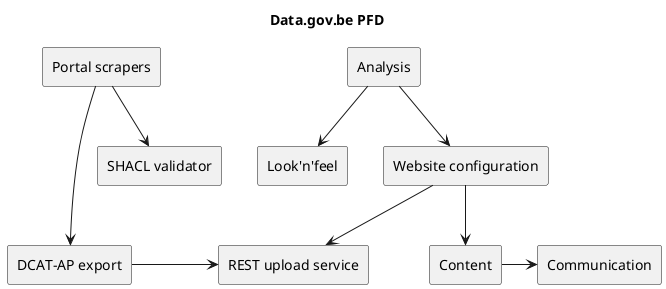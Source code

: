 @startuml
title Data.gov.be PFD

rectangle "Portal scrapers" as PS
rectangle "SHACL validator" as SHACL
rectangle "DCAT-AP export" as export
rectangle "Analysis" as A
rectangle "Look'n'feel" as CSS
rectangle "Website configuration" as config
rectangle "Content" as content
rectangle "REST upload service" as REST
rectangle "Communication" as comm

PS -down-> SHACL
PS --down-> export
export -> REST

A -down-> CSS
A -down-> config
config -down-> REST
config -down-> content

content -right-> comm
@enduml
